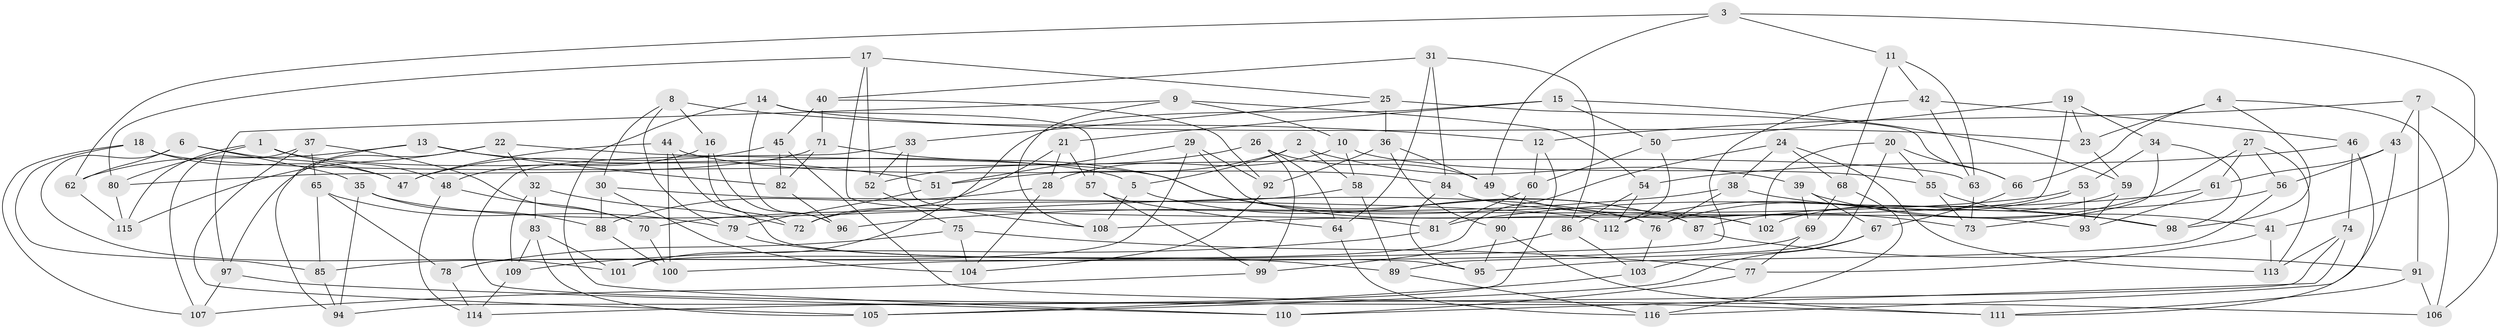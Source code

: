 // Generated by graph-tools (version 1.1) at 2025/57/03/09/25 04:57:16]
// undirected, 116 vertices, 232 edges
graph export_dot {
graph [start="1"]
  node [color=gray90,style=filled];
  1;
  2;
  3;
  4;
  5;
  6;
  7;
  8;
  9;
  10;
  11;
  12;
  13;
  14;
  15;
  16;
  17;
  18;
  19;
  20;
  21;
  22;
  23;
  24;
  25;
  26;
  27;
  28;
  29;
  30;
  31;
  32;
  33;
  34;
  35;
  36;
  37;
  38;
  39;
  40;
  41;
  42;
  43;
  44;
  45;
  46;
  47;
  48;
  49;
  50;
  51;
  52;
  53;
  54;
  55;
  56;
  57;
  58;
  59;
  60;
  61;
  62;
  63;
  64;
  65;
  66;
  67;
  68;
  69;
  70;
  71;
  72;
  73;
  74;
  75;
  76;
  77;
  78;
  79;
  80;
  81;
  82;
  83;
  84;
  85;
  86;
  87;
  88;
  89;
  90;
  91;
  92;
  93;
  94;
  95;
  96;
  97;
  98;
  99;
  100;
  101;
  102;
  103;
  104;
  105;
  106;
  107;
  108;
  109;
  110;
  111;
  112;
  113;
  114;
  115;
  116;
  1 -- 115;
  1 -- 5;
  1 -- 48;
  1 -- 80;
  2 -- 51;
  2 -- 5;
  2 -- 39;
  2 -- 58;
  3 -- 62;
  3 -- 11;
  3 -- 49;
  3 -- 41;
  4 -- 98;
  4 -- 23;
  4 -- 106;
  4 -- 66;
  5 -- 87;
  5 -- 108;
  6 -- 35;
  6 -- 62;
  6 -- 47;
  6 -- 101;
  7 -- 12;
  7 -- 106;
  7 -- 43;
  7 -- 91;
  8 -- 12;
  8 -- 30;
  8 -- 79;
  8 -- 16;
  9 -- 54;
  9 -- 108;
  9 -- 97;
  9 -- 10;
  10 -- 28;
  10 -- 58;
  10 -- 55;
  11 -- 42;
  11 -- 68;
  11 -- 63;
  12 -- 94;
  12 -- 60;
  13 -- 51;
  13 -- 94;
  13 -- 62;
  13 -- 82;
  14 -- 57;
  14 -- 110;
  14 -- 23;
  14 -- 96;
  15 -- 50;
  15 -- 59;
  15 -- 101;
  15 -- 21;
  16 -- 48;
  16 -- 96;
  16 -- 72;
  17 -- 52;
  17 -- 25;
  17 -- 81;
  17 -- 80;
  18 -- 63;
  18 -- 107;
  18 -- 47;
  18 -- 85;
  19 -- 34;
  19 -- 108;
  19 -- 50;
  19 -- 23;
  20 -- 66;
  20 -- 89;
  20 -- 55;
  20 -- 102;
  21 -- 57;
  21 -- 72;
  21 -- 28;
  22 -- 115;
  22 -- 32;
  22 -- 102;
  22 -- 97;
  23 -- 59;
  24 -- 101;
  24 -- 113;
  24 -- 68;
  24 -- 38;
  25 -- 33;
  25 -- 66;
  25 -- 36;
  26 -- 64;
  26 -- 99;
  26 -- 52;
  26 -- 49;
  27 -- 113;
  27 -- 112;
  27 -- 61;
  27 -- 56;
  28 -- 104;
  28 -- 88;
  29 -- 92;
  29 -- 78;
  29 -- 102;
  29 -- 51;
  30 -- 104;
  30 -- 88;
  30 -- 112;
  31 -- 86;
  31 -- 84;
  31 -- 64;
  31 -- 40;
  32 -- 83;
  32 -- 109;
  32 -- 72;
  33 -- 111;
  33 -- 52;
  33 -- 108;
  34 -- 53;
  34 -- 98;
  34 -- 73;
  35 -- 88;
  35 -- 94;
  35 -- 76;
  36 -- 92;
  36 -- 90;
  36 -- 49;
  37 -- 107;
  37 -- 65;
  37 -- 105;
  37 -- 70;
  38 -- 76;
  38 -- 98;
  38 -- 96;
  39 -- 41;
  39 -- 67;
  39 -- 69;
  40 -- 71;
  40 -- 45;
  40 -- 92;
  41 -- 77;
  41 -- 113;
  42 -- 63;
  42 -- 100;
  42 -- 46;
  43 -- 116;
  43 -- 61;
  43 -- 56;
  44 -- 84;
  44 -- 47;
  44 -- 100;
  44 -- 95;
  45 -- 106;
  45 -- 82;
  45 -- 47;
  46 -- 74;
  46 -- 111;
  46 -- 54;
  48 -- 70;
  48 -- 114;
  49 -- 73;
  50 -- 112;
  50 -- 60;
  51 -- 79;
  52 -- 75;
  53 -- 76;
  53 -- 93;
  53 -- 70;
  54 -- 112;
  54 -- 86;
  55 -- 98;
  55 -- 73;
  56 -- 87;
  56 -- 95;
  57 -- 64;
  57 -- 99;
  58 -- 89;
  58 -- 72;
  59 -- 102;
  59 -- 93;
  60 -- 81;
  60 -- 90;
  61 -- 93;
  61 -- 81;
  62 -- 115;
  63 -- 73;
  64 -- 116;
  65 -- 79;
  65 -- 85;
  65 -- 78;
  66 -- 67;
  67 -- 103;
  67 -- 105;
  68 -- 116;
  68 -- 69;
  69 -- 77;
  69 -- 85;
  70 -- 100;
  71 -- 80;
  71 -- 87;
  71 -- 82;
  74 -- 113;
  74 -- 110;
  74 -- 114;
  75 -- 104;
  75 -- 77;
  75 -- 78;
  76 -- 103;
  77 -- 110;
  78 -- 114;
  79 -- 89;
  80 -- 115;
  81 -- 109;
  82 -- 96;
  83 -- 101;
  83 -- 109;
  83 -- 105;
  84 -- 95;
  84 -- 93;
  85 -- 94;
  86 -- 103;
  86 -- 99;
  87 -- 91;
  88 -- 100;
  89 -- 116;
  90 -- 95;
  90 -- 111;
  91 -- 106;
  91 -- 111;
  92 -- 104;
  97 -- 110;
  97 -- 107;
  99 -- 107;
  103 -- 105;
  109 -- 114;
}
